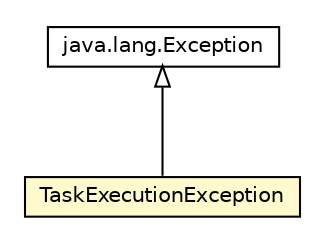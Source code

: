 #!/usr/local/bin/dot
#
# Class diagram 
# Generated by UMLGraph version 5.4 (http://www.umlgraph.org/)
#

digraph G {
	edge [fontname="Helvetica",fontsize=10,labelfontname="Helvetica",labelfontsize=10];
	node [fontname="Helvetica",fontsize=10,shape=plaintext];
	nodesep=0.25;
	ranksep=0.5;
	// com.singularity.ee.agent.systemagent.api.exception.TaskExecutionException
	c209 [label=<<table title="com.singularity.ee.agent.systemagent.api.exception.TaskExecutionException" border="0" cellborder="1" cellspacing="0" cellpadding="2" port="p" bgcolor="lemonChiffon" href="./TaskExecutionException.html">
		<tr><td><table border="0" cellspacing="0" cellpadding="1">
<tr><td align="center" balign="center"> TaskExecutionException </td></tr>
		</table></td></tr>
		</table>>, URL="./TaskExecutionException.html", fontname="Helvetica", fontcolor="black", fontsize=10.0];
	//com.singularity.ee.agent.systemagent.api.exception.TaskExecutionException extends java.lang.Exception
	c212:p -> c209:p [dir=back,arrowtail=empty];
	// java.lang.Exception
	c212 [label=<<table title="java.lang.Exception" border="0" cellborder="1" cellspacing="0" cellpadding="2" port="p" href="http://download.oracle.com/javase/5/docs/api/java/lang/Exception.html">
		<tr><td><table border="0" cellspacing="0" cellpadding="1">
<tr><td align="center" balign="center"> java.lang.Exception </td></tr>
		</table></td></tr>
		</table>>, URL="http://download.oracle.com/javase/5/docs/api/java/lang/Exception.html", fontname="Helvetica", fontcolor="black", fontsize=10.0];
}

